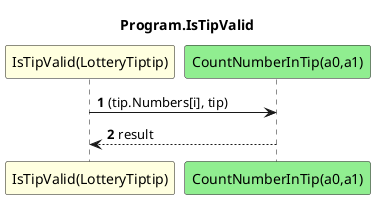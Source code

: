 @startuml Program.IsTipValid
title Program.IsTipValid
participant "IsTipValid(LotteryTiptip)" as IsTipValid_p0 #LightYellow
participant "CountNumberInTip(a0,a1)" as CountNumberInTip_a0_a1 #LightGreen
autonumber
IsTipValid_p0 -> CountNumberInTip_a0_a1 : (tip.Numbers[i], tip)
CountNumberInTip_a0_a1 --> IsTipValid_p0 : result
@enduml
